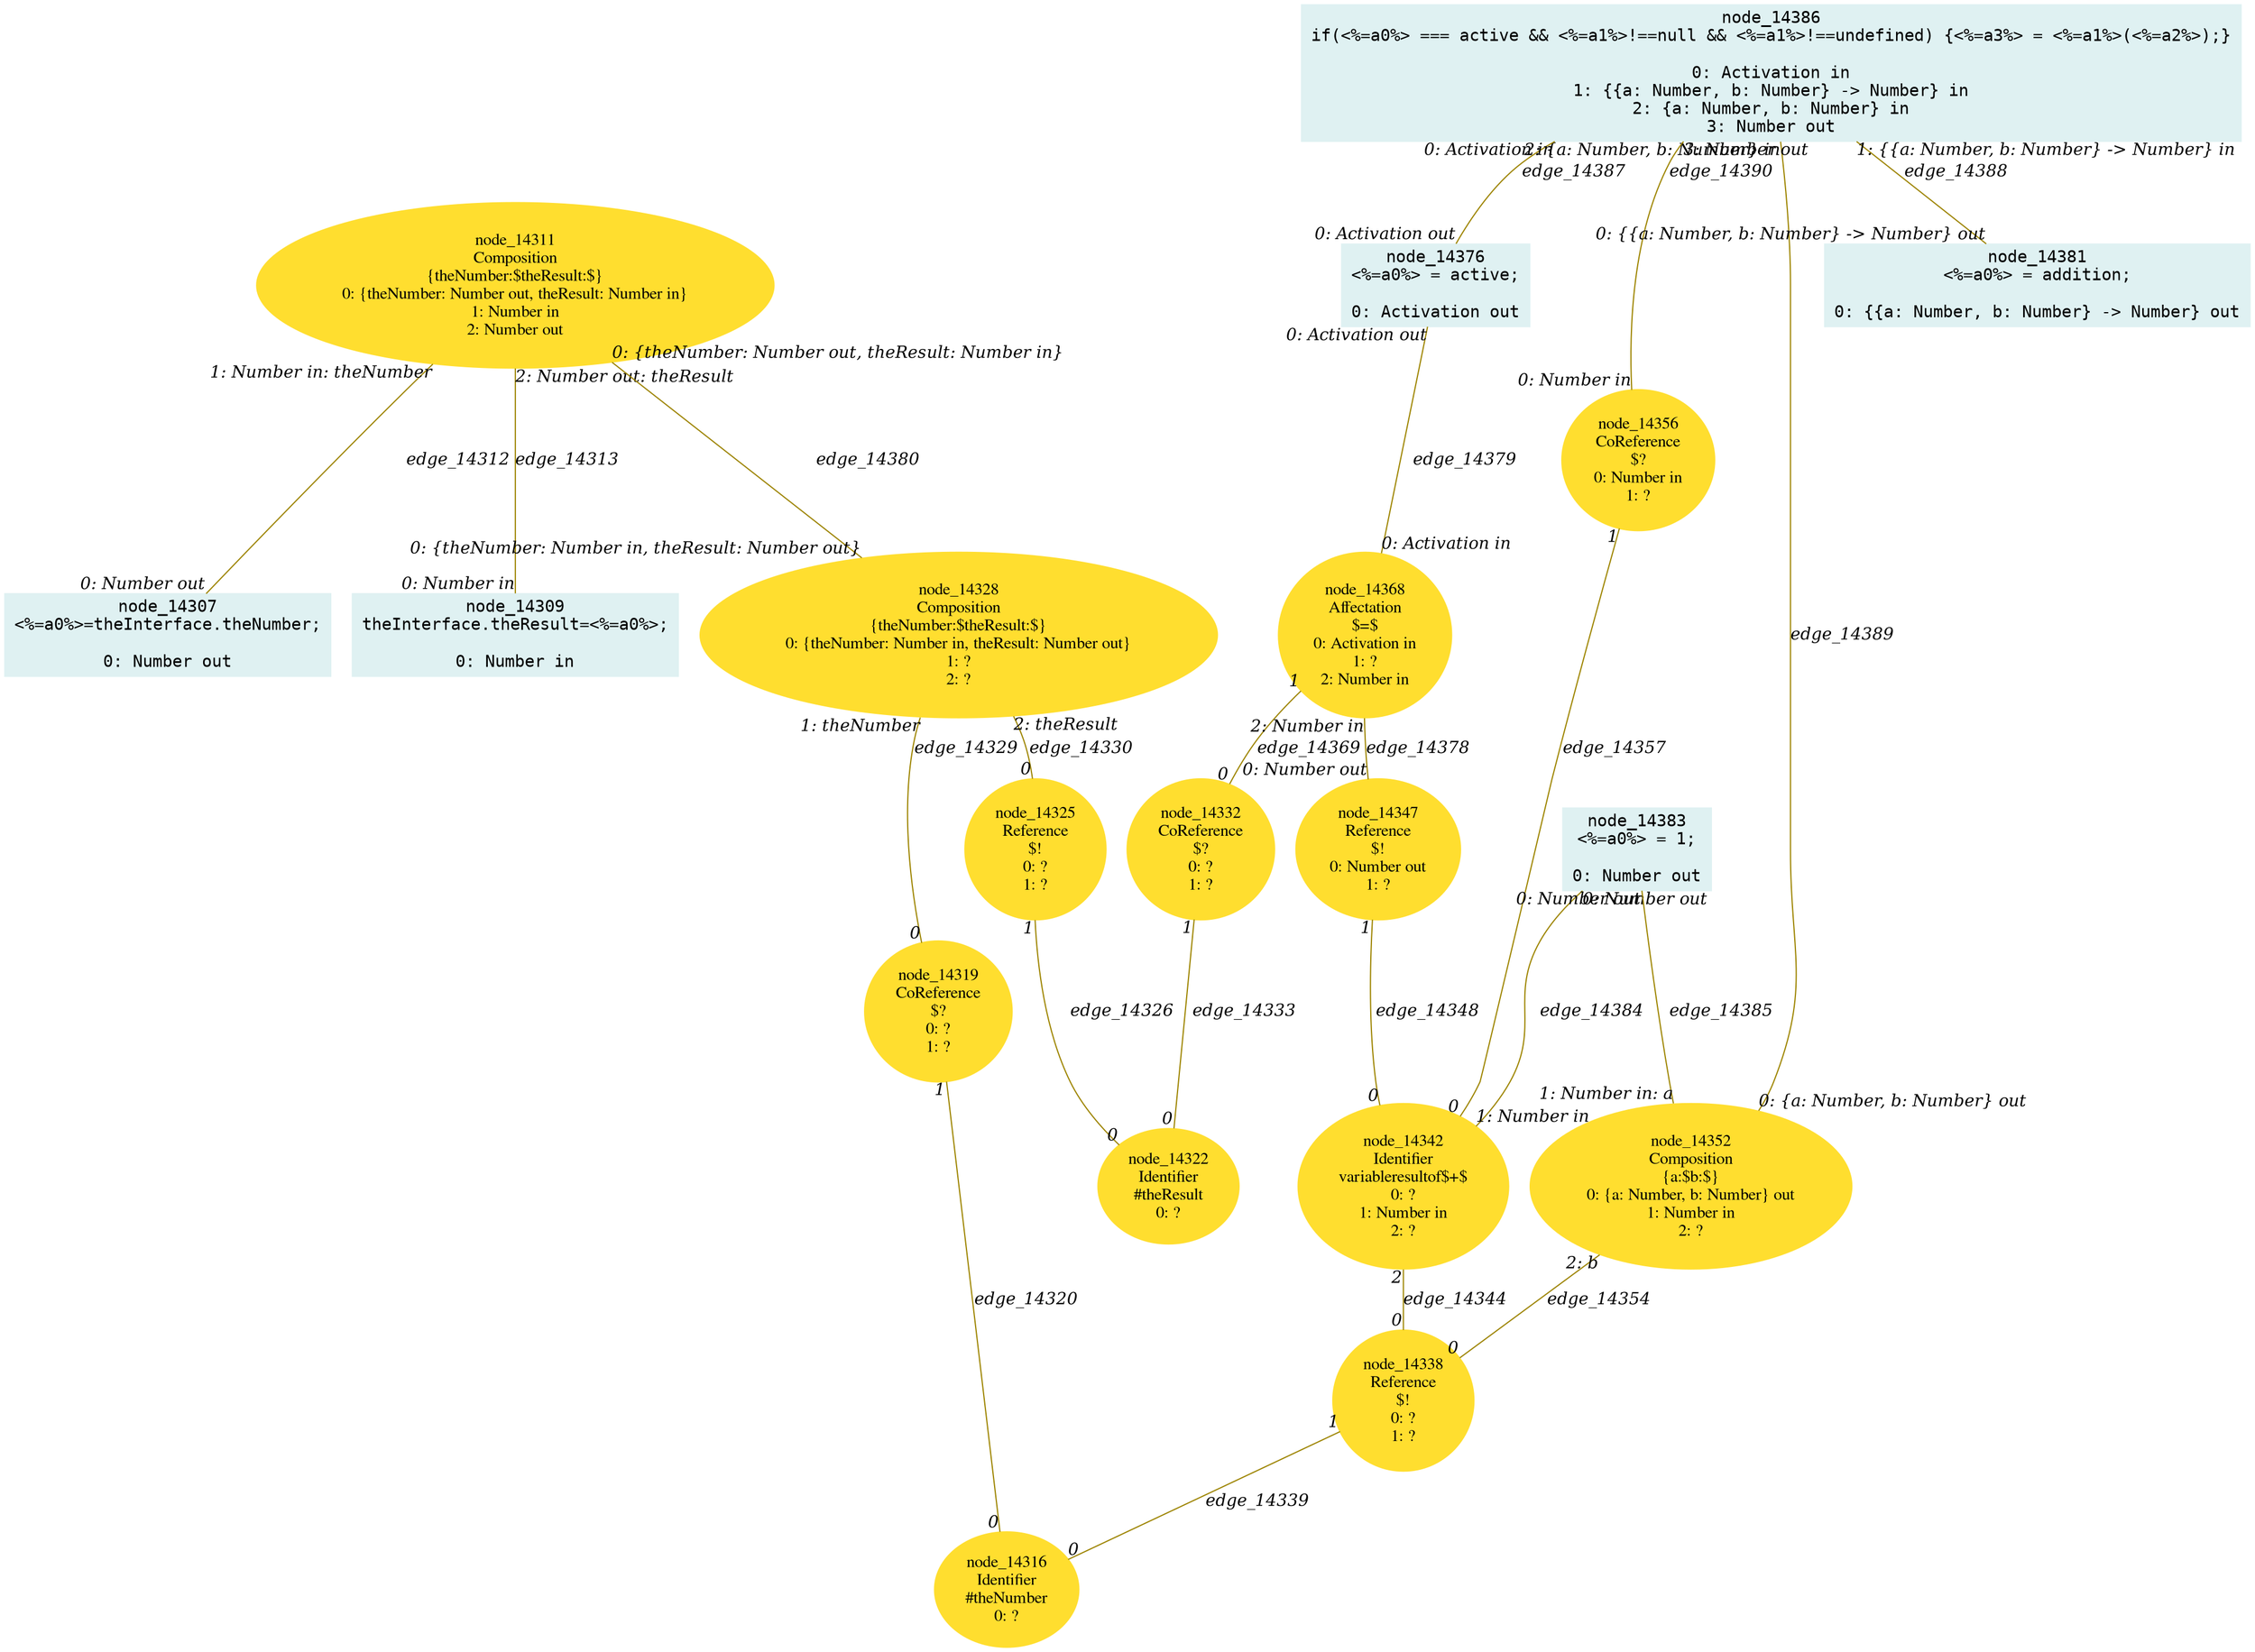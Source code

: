 digraph g{node_14307 [shape="box", style="filled", color="#dff1f2", fontname="Courier", label="node_14307
<%=a0%>=theInterface.theNumber;

0: Number out" ]
node_14309 [shape="box", style="filled", color="#dff1f2", fontname="Courier", label="node_14309
theInterface.theResult=<%=a0%>;

0: Number in" ]
node_14311 [shape="ellipse", style="filled", color="#ffde2f", fontname="Times", label="node_14311
Composition
{theNumber:$theResult:$}
0: {theNumber: Number out, theResult: Number in}
1: Number in
2: Number out" ]
node_14316 [shape="ellipse", style="filled", color="#ffde2f", fontname="Times", label="node_14316
Identifier
#theNumber
0: ?" ]
node_14319 [shape="ellipse", style="filled", color="#ffde2f", fontname="Times", label="node_14319
CoReference
$?
0: ?
1: ?" ]
node_14322 [shape="ellipse", style="filled", color="#ffde2f", fontname="Times", label="node_14322
Identifier
#theResult
0: ?" ]
node_14325 [shape="ellipse", style="filled", color="#ffde2f", fontname="Times", label="node_14325
Reference
$!
0: ?
1: ?" ]
node_14328 [shape="ellipse", style="filled", color="#ffde2f", fontname="Times", label="node_14328
Composition
{theNumber:$theResult:$}
0: {theNumber: Number in, theResult: Number out}
1: ?
2: ?" ]
node_14332 [shape="ellipse", style="filled", color="#ffde2f", fontname="Times", label="node_14332
CoReference
$?
0: ?
1: ?" ]
node_14338 [shape="ellipse", style="filled", color="#ffde2f", fontname="Times", label="node_14338
Reference
$!
0: ?
1: ?" ]
node_14342 [shape="ellipse", style="filled", color="#ffde2f", fontname="Times", label="node_14342
Identifier
variableresultof$+$
0: ?
1: Number in
2: ?" ]
node_14347 [shape="ellipse", style="filled", color="#ffde2f", fontname="Times", label="node_14347
Reference
$!
0: Number out
1: ?" ]
node_14352 [shape="ellipse", style="filled", color="#ffde2f", fontname="Times", label="node_14352
Composition
{a:$b:$}
0: {a: Number, b: Number} out
1: Number in
2: ?" ]
node_14356 [shape="ellipse", style="filled", color="#ffde2f", fontname="Times", label="node_14356
CoReference
$?
0: Number in
1: ?" ]
node_14368 [shape="ellipse", style="filled", color="#ffde2f", fontname="Times", label="node_14368
Affectation
$=$
0: Activation in
1: ?
2: Number in" ]
node_14376 [shape="box", style="filled", color="#dff1f2", fontname="Courier", label="node_14376
<%=a0%> = active;

0: Activation out" ]
node_14381 [shape="box", style="filled", color="#dff1f2", fontname="Courier", label="node_14381
<%=a0%> = addition;

0: {{a: Number, b: Number} -> Number} out" ]
node_14383 [shape="box", style="filled", color="#dff1f2", fontname="Courier", label="node_14383
<%=a0%> = 1;

0: Number out" ]
node_14386 [shape="box", style="filled", color="#dff1f2", fontname="Courier", label="node_14386
if(<%=a0%> === active && <%=a1%>!==null && <%=a1%>!==undefined) {<%=a3%> = <%=a1%>(<%=a2%>);}

0: Activation in
1: {{a: Number, b: Number} -> Number} in
2: {a: Number, b: Number} in
3: Number out" ]
node_14311 -> node_14307 [dir=none, arrowHead=none, fontname="Times-Italic", arrowsize=1, color="#9d8400", label="edge_14312",  headlabel="0: Number out", taillabel="1: Number in: theNumber" ]
node_14311 -> node_14309 [dir=none, arrowHead=none, fontname="Times-Italic", arrowsize=1, color="#9d8400", label="edge_14313",  headlabel="0: Number in", taillabel="2: Number out: theResult" ]
node_14319 -> node_14316 [dir=none, arrowHead=none, fontname="Times-Italic", arrowsize=1, color="#9d8400", label="edge_14320",  headlabel="0", taillabel="1" ]
node_14325 -> node_14322 [dir=none, arrowHead=none, fontname="Times-Italic", arrowsize=1, color="#9d8400", label="edge_14326",  headlabel="0", taillabel="1" ]
node_14328 -> node_14319 [dir=none, arrowHead=none, fontname="Times-Italic", arrowsize=1, color="#9d8400", label="edge_14329",  headlabel="0", taillabel="1: theNumber" ]
node_14328 -> node_14325 [dir=none, arrowHead=none, fontname="Times-Italic", arrowsize=1, color="#9d8400", label="edge_14330",  headlabel="0", taillabel="2: theResult" ]
node_14332 -> node_14322 [dir=none, arrowHead=none, fontname="Times-Italic", arrowsize=1, color="#9d8400", label="edge_14333",  headlabel="0", taillabel="1" ]
node_14338 -> node_14316 [dir=none, arrowHead=none, fontname="Times-Italic", arrowsize=1, color="#9d8400", label="edge_14339",  headlabel="0", taillabel="1" ]
node_14342 -> node_14338 [dir=none, arrowHead=none, fontname="Times-Italic", arrowsize=1, color="#9d8400", label="edge_14344",  headlabel="0", taillabel="2" ]
node_14347 -> node_14342 [dir=none, arrowHead=none, fontname="Times-Italic", arrowsize=1, color="#9d8400", label="edge_14348",  headlabel="0", taillabel="1" ]
node_14352 -> node_14338 [dir=none, arrowHead=none, fontname="Times-Italic", arrowsize=1, color="#9d8400", label="edge_14354",  headlabel="0", taillabel="2: b" ]
node_14356 -> node_14342 [dir=none, arrowHead=none, fontname="Times-Italic", arrowsize=1, color="#9d8400", label="edge_14357",  headlabel="0", taillabel="1" ]
node_14368 -> node_14332 [dir=none, arrowHead=none, fontname="Times-Italic", arrowsize=1, color="#9d8400", label="edge_14369",  headlabel="0", taillabel="1" ]
node_14368 -> node_14347 [dir=none, arrowHead=none, fontname="Times-Italic", arrowsize=1, color="#9d8400", label="edge_14378",  headlabel="0: Number out", taillabel="2: Number in" ]
node_14376 -> node_14368 [dir=none, arrowHead=none, fontname="Times-Italic", arrowsize=1, color="#9d8400", label="edge_14379",  headlabel="0: Activation in", taillabel="0: Activation out" ]
node_14311 -> node_14328 [dir=none, arrowHead=none, fontname="Times-Italic", arrowsize=1, color="#9d8400", label="edge_14380",  headlabel="0: {theNumber: Number in, theResult: Number out}", taillabel="0: {theNumber: Number out, theResult: Number in}" ]
node_14383 -> node_14342 [dir=none, arrowHead=none, fontname="Times-Italic", arrowsize=1, color="#9d8400", label="edge_14384",  headlabel="1: Number in", taillabel="0: Number out" ]
node_14383 -> node_14352 [dir=none, arrowHead=none, fontname="Times-Italic", arrowsize=1, color="#9d8400", label="edge_14385",  headlabel="1: Number in: a", taillabel="0: Number out" ]
node_14386 -> node_14376 [dir=none, arrowHead=none, fontname="Times-Italic", arrowsize=1, color="#9d8400", label="edge_14387",  headlabel="0: Activation out", taillabel="0: Activation in" ]
node_14386 -> node_14381 [dir=none, arrowHead=none, fontname="Times-Italic", arrowsize=1, color="#9d8400", label="edge_14388",  headlabel="0: {{a: Number, b: Number} -> Number} out", taillabel="1: {{a: Number, b: Number} -> Number} in" ]
node_14386 -> node_14352 [dir=none, arrowHead=none, fontname="Times-Italic", arrowsize=1, color="#9d8400", label="edge_14389",  headlabel="0: {a: Number, b: Number} out", taillabel="2: {a: Number, b: Number} in" ]
node_14386 -> node_14356 [dir=none, arrowHead=none, fontname="Times-Italic", arrowsize=1, color="#9d8400", label="edge_14390",  headlabel="0: Number in", taillabel="3: Number out" ]
}